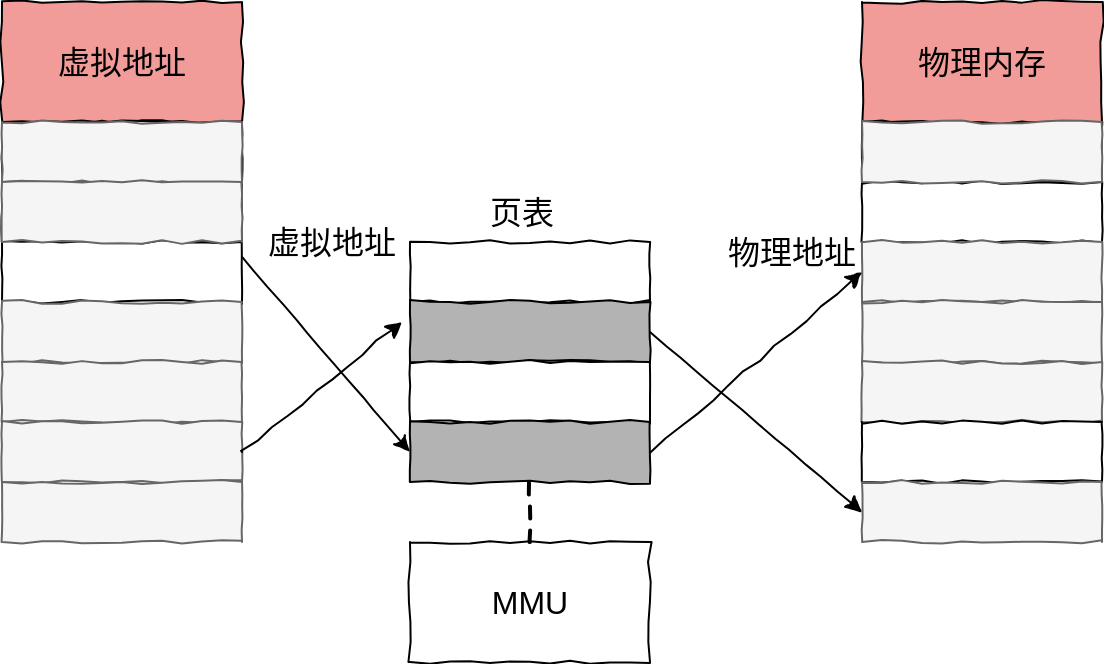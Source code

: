 <mxfile version="13.7.6" type="device"><diagram id="8xb4Fl7c8LBhDncvyZNn" name="第 1 页"><mxGraphModel dx="1422" dy="713" grid="1" gridSize="10" guides="1" tooltips="1" connect="1" arrows="1" fold="1" page="1" pageScale="1" pageWidth="827" pageHeight="1169" math="0" shadow="0"><root><mxCell id="0"/><mxCell id="1" parent="0"/><mxCell id="dvku4x4SKa4SrZUwqv_c-1" value="虚拟地址" style="rounded=0;whiteSpace=wrap;html=1;fillColor=#F19C99;fontSize=16;sketch=1;sketchStyle=comic;" vertex="1" parent="1"><mxGeometry x="90" y="110" width="120" height="60" as="geometry"/></mxCell><mxCell id="dvku4x4SKa4SrZUwqv_c-2" value="" style="rounded=0;whiteSpace=wrap;html=1;fontSize=16;sketch=1;sketchStyle=comic;" vertex="1" parent="1"><mxGeometry x="90" y="170" width="120" height="30" as="geometry"/></mxCell><mxCell id="dvku4x4SKa4SrZUwqv_c-3" value="" style="rounded=0;whiteSpace=wrap;html=1;fontSize=16;sketch=1;sketchStyle=comic;" vertex="1" parent="1"><mxGeometry x="90" y="200" width="120" height="30" as="geometry"/></mxCell><mxCell id="dvku4x4SKa4SrZUwqv_c-4" value="" style="rounded=0;whiteSpace=wrap;html=1;fontSize=16;sketch=1;sketchStyle=comic;" vertex="1" parent="1"><mxGeometry x="90" y="230" width="120" height="30" as="geometry"/></mxCell><mxCell id="dvku4x4SKa4SrZUwqv_c-5" value="" style="rounded=0;whiteSpace=wrap;html=1;fillColor=#f5f5f5;strokeColor=#666666;fontColor=#333333;fontSize=16;sketch=1;sketchStyle=comic;" vertex="1" parent="1"><mxGeometry x="90" y="260" width="120" height="30" as="geometry"/></mxCell><mxCell id="dvku4x4SKa4SrZUwqv_c-6" value="" style="rounded=0;whiteSpace=wrap;html=1;fillColor=#f5f5f5;strokeColor=#666666;fontColor=#333333;fontSize=16;sketch=1;sketchStyle=comic;" vertex="1" parent="1"><mxGeometry x="90" y="290" width="120" height="30" as="geometry"/></mxCell><mxCell id="dvku4x4SKa4SrZUwqv_c-7" value="" style="rounded=0;whiteSpace=wrap;html=1;fillColor=#f5f5f5;strokeColor=#666666;fontColor=#333333;fontSize=16;sketch=1;sketchStyle=comic;" vertex="1" parent="1"><mxGeometry x="90" y="320" width="120" height="30" as="geometry"/></mxCell><mxCell id="dvku4x4SKa4SrZUwqv_c-8" value="" style="rounded=0;whiteSpace=wrap;html=1;fillColor=#f5f5f5;strokeColor=#666666;fontColor=#333333;fontSize=16;sketch=1;sketchStyle=comic;" vertex="1" parent="1"><mxGeometry x="90" y="350" width="120" height="30" as="geometry"/></mxCell><mxCell id="dvku4x4SKa4SrZUwqv_c-9" value="" style="rounded=0;whiteSpace=wrap;html=1;fontSize=16;sketch=1;sketchStyle=comic;" vertex="1" parent="1"><mxGeometry x="294" y="230" width="120" height="30" as="geometry"/></mxCell><mxCell id="dvku4x4SKa4SrZUwqv_c-10" value="" style="rounded=0;whiteSpace=wrap;html=1;fillColor=#B3B3B3;fontSize=16;sketch=1;sketchStyle=comic;" vertex="1" parent="1"><mxGeometry x="294" y="260" width="120" height="30" as="geometry"/></mxCell><mxCell id="dvku4x4SKa4SrZUwqv_c-11" value="" style="rounded=0;whiteSpace=wrap;html=1;fontSize=16;sketch=1;sketchStyle=comic;" vertex="1" parent="1"><mxGeometry x="294" y="290" width="120" height="30" as="geometry"/></mxCell><mxCell id="dvku4x4SKa4SrZUwqv_c-12" value="" style="rounded=0;whiteSpace=wrap;html=1;fillColor=#B3B3B3;fontSize=16;sketch=1;sketchStyle=comic;" vertex="1" parent="1"><mxGeometry x="294" y="320" width="120" height="30" as="geometry"/></mxCell><mxCell id="dvku4x4SKa4SrZUwqv_c-13" value="MMU" style="rounded=0;whiteSpace=wrap;html=1;fontSize=16;sketch=1;sketchStyle=comic;" vertex="1" parent="1"><mxGeometry x="294" y="380" width="120" height="60" as="geometry"/></mxCell><mxCell id="dvku4x4SKa4SrZUwqv_c-14" value="物理内存" style="rounded=0;whiteSpace=wrap;html=1;fillColor=#F19C99;fontSize=16;sketch=1;sketchStyle=comic;" vertex="1" parent="1"><mxGeometry x="520" y="110" width="120" height="60" as="geometry"/></mxCell><mxCell id="dvku4x4SKa4SrZUwqv_c-15" value="" style="rounded=0;whiteSpace=wrap;html=1;fontSize=16;sketch=1;sketchStyle=comic;" vertex="1" parent="1"><mxGeometry x="520" y="170" width="120" height="30" as="geometry"/></mxCell><mxCell id="dvku4x4SKa4SrZUwqv_c-16" value="" style="rounded=0;whiteSpace=wrap;html=1;fontSize=16;sketch=1;sketchStyle=comic;" vertex="1" parent="1"><mxGeometry x="520" y="200" width="120" height="30" as="geometry"/></mxCell><mxCell id="dvku4x4SKa4SrZUwqv_c-17" value="" style="rounded=0;whiteSpace=wrap;html=1;fillColor=#f5f5f5;strokeColor=#666666;fontColor=#333333;fontSize=16;sketch=1;sketchStyle=comic;" vertex="1" parent="1"><mxGeometry x="520" y="230" width="120" height="30" as="geometry"/></mxCell><mxCell id="dvku4x4SKa4SrZUwqv_c-18" value="" style="rounded=0;whiteSpace=wrap;html=1;fillColor=#f5f5f5;strokeColor=#666666;fontColor=#333333;fontSize=16;sketch=1;sketchStyle=comic;" vertex="1" parent="1"><mxGeometry x="520" y="260" width="120" height="30" as="geometry"/></mxCell><mxCell id="dvku4x4SKa4SrZUwqv_c-19" value="" style="rounded=0;whiteSpace=wrap;html=1;fillColor=#f5f5f5;strokeColor=#666666;fontColor=#333333;fontSize=16;sketch=1;sketchStyle=comic;" vertex="1" parent="1"><mxGeometry x="520" y="290" width="120" height="30" as="geometry"/></mxCell><mxCell id="dvku4x4SKa4SrZUwqv_c-20" value="" style="rounded=0;whiteSpace=wrap;html=1;fontSize=16;sketch=1;sketchStyle=comic;" vertex="1" parent="1"><mxGeometry x="520" y="320" width="120" height="30" as="geometry"/></mxCell><mxCell id="dvku4x4SKa4SrZUwqv_c-21" value="" style="rounded=0;whiteSpace=wrap;html=1;fillColor=#f5f5f5;strokeColor=#666666;fontColor=#333333;fontSize=16;sketch=1;sketchStyle=comic;" vertex="1" parent="1"><mxGeometry x="520" y="350" width="120" height="30" as="geometry"/></mxCell><mxCell id="dvku4x4SKa4SrZUwqv_c-22" value="" style="rounded=0;whiteSpace=wrap;html=1;fillColor=#f5f5f5;strokeColor=#666666;fontColor=#333333;fontSize=16;sketch=1;sketchStyle=comic;" vertex="1" parent="1"><mxGeometry x="90" y="170" width="120" height="30" as="geometry"/></mxCell><mxCell id="dvku4x4SKa4SrZUwqv_c-23" value="" style="rounded=0;whiteSpace=wrap;html=1;fillColor=#f5f5f5;strokeColor=#666666;fontColor=#333333;fontSize=16;sketch=1;sketchStyle=comic;" vertex="1" parent="1"><mxGeometry x="90" y="200" width="120" height="30" as="geometry"/></mxCell><mxCell id="dvku4x4SKa4SrZUwqv_c-24" value="" style="rounded=0;whiteSpace=wrap;html=1;fillColor=#f5f5f5;strokeColor=#666666;fontColor=#333333;fontSize=16;sketch=1;sketchStyle=comic;" vertex="1" parent="1"><mxGeometry x="520" y="170" width="120" height="30" as="geometry"/></mxCell><mxCell id="dvku4x4SKa4SrZUwqv_c-25" value="" style="endArrow=classic;html=1;entryX=0;entryY=0.5;entryDx=0;entryDy=0;exitX=1;exitY=0.25;exitDx=0;exitDy=0;fontSize=16;sketch=1;sketchStyle=comic;" edge="1" parent="1" source="dvku4x4SKa4SrZUwqv_c-4" target="dvku4x4SKa4SrZUwqv_c-12"><mxGeometry width="50" height="50" relative="1" as="geometry"><mxPoint x="250" y="200" as="sourcePoint"/><mxPoint x="300" y="150" as="targetPoint"/></mxGeometry></mxCell><mxCell id="dvku4x4SKa4SrZUwqv_c-26" value="" style="endArrow=classic;html=1;exitX=1;exitY=0.5;exitDx=0;exitDy=0;fontSize=16;sketch=1;sketchStyle=comic;" edge="1" parent="1" source="dvku4x4SKa4SrZUwqv_c-7"><mxGeometry width="50" height="50" relative="1" as="geometry"><mxPoint x="240" y="320" as="sourcePoint"/><mxPoint x="290" y="270" as="targetPoint"/></mxGeometry></mxCell><mxCell id="dvku4x4SKa4SrZUwqv_c-27" value="" style="endArrow=classic;html=1;exitX=1;exitY=0.5;exitDx=0;exitDy=0;entryX=0;entryY=0.5;entryDx=0;entryDy=0;fontSize=16;sketch=1;sketchStyle=comic;" edge="1" parent="1" source="dvku4x4SKa4SrZUwqv_c-12" target="dvku4x4SKa4SrZUwqv_c-17"><mxGeometry width="50" height="50" relative="1" as="geometry"><mxPoint x="450" y="340" as="sourcePoint"/><mxPoint x="500" y="290" as="targetPoint"/></mxGeometry></mxCell><mxCell id="dvku4x4SKa4SrZUwqv_c-28" value="" style="endArrow=classic;html=1;exitX=1;exitY=0.5;exitDx=0;exitDy=0;entryX=0;entryY=0.5;entryDx=0;entryDy=0;fontSize=16;sketch=1;sketchStyle=comic;" edge="1" parent="1" source="dvku4x4SKa4SrZUwqv_c-10" target="dvku4x4SKa4SrZUwqv_c-21"><mxGeometry width="50" height="50" relative="1" as="geometry"><mxPoint x="470" y="250" as="sourcePoint"/><mxPoint x="520" y="200" as="targetPoint"/></mxGeometry></mxCell><mxCell id="dvku4x4SKa4SrZUwqv_c-29" value="页表" style="text;html=1;strokeColor=none;fillColor=none;align=center;verticalAlign=middle;whiteSpace=wrap;rounded=0;fontSize=16;sketch=1;sketchStyle=comic;" vertex="1" parent="1"><mxGeometry x="330" y="205" width="40" height="20" as="geometry"/></mxCell><mxCell id="dvku4x4SKa4SrZUwqv_c-30" value="虚拟地址" style="text;html=1;strokeColor=none;fillColor=none;align=center;verticalAlign=middle;whiteSpace=wrap;rounded=0;fontSize=16;sketch=1;sketchStyle=comic;" vertex="1" parent="1"><mxGeometry x="220" y="220" width="70" height="20" as="geometry"/></mxCell><mxCell id="dvku4x4SKa4SrZUwqv_c-31" value="物理地址" style="text;html=1;strokeColor=none;fillColor=none;align=center;verticalAlign=middle;whiteSpace=wrap;rounded=0;fontSize=16;sketch=1;sketchStyle=comic;" vertex="1" parent="1"><mxGeometry x="450" y="225" width="70" height="20" as="geometry"/></mxCell><mxCell id="dvku4x4SKa4SrZUwqv_c-32" value="" style="endArrow=none;html=1;fontSize=16;dashed=1;strokeWidth=2;sketch=1;sketchStyle=comic;" edge="1" parent="1"><mxGeometry width="50" height="50" relative="1" as="geometry"><mxPoint x="354" y="380" as="sourcePoint"/><mxPoint x="353.5" y="350" as="targetPoint"/></mxGeometry></mxCell></root></mxGraphModel></diagram></mxfile>
